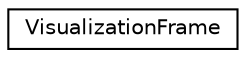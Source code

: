 digraph "Graphical Class Hierarchy"
{
 // INTERACTIVE_SVG=YES
  edge [fontname="Helvetica",fontsize="10",labelfontname="Helvetica",labelfontsize="10"];
  node [fontname="Helvetica",fontsize="10",shape=record];
  rankdir="LR";
  Node1 [label="VisualizationFrame",height=0.2,width=0.4,color="black", fillcolor="white", style="filled",URL="$d3/d65/class_visualization_frame.html",tooltip="This plugin creates an image copy used solely for visualization purposes. It should furthermore allow..."];
}
